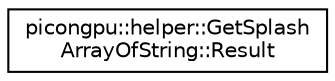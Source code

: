 digraph "Graphical Class Hierarchy"
{
 // LATEX_PDF_SIZE
  edge [fontname="Helvetica",fontsize="10",labelfontname="Helvetica",labelfontsize="10"];
  node [fontname="Helvetica",fontsize="10",shape=record];
  rankdir="LR";
  Node0 [label="picongpu::helper::GetSplash\lArrayOfString::Result",height=0.2,width=0.4,color="black", fillcolor="white", style="filled",URL="$structpicongpu_1_1helper_1_1_get_splash_array_of_string_1_1_result.html",tooltip=" "];
}
